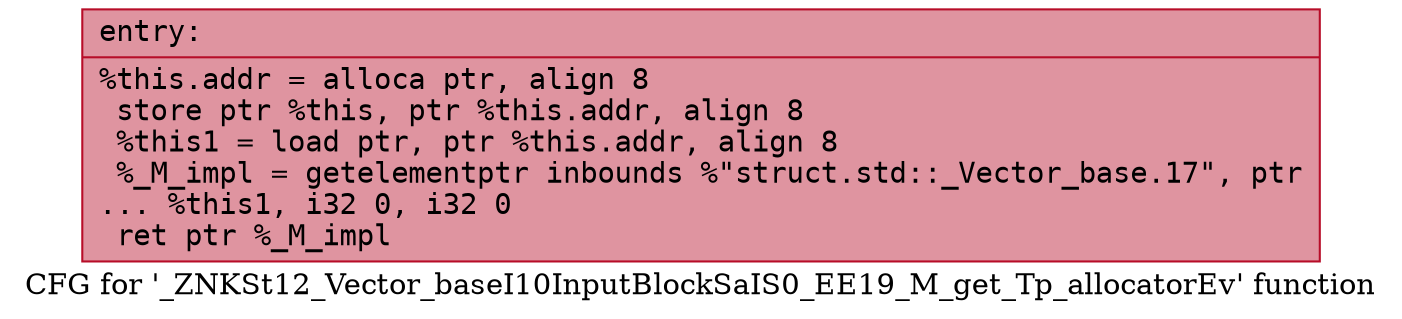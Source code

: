 digraph "CFG for '_ZNKSt12_Vector_baseI10InputBlockSaIS0_EE19_M_get_Tp_allocatorEv' function" {
	label="CFG for '_ZNKSt12_Vector_baseI10InputBlockSaIS0_EE19_M_get_Tp_allocatorEv' function";

	Node0x562c4e569dc0 [shape=record,color="#b70d28ff", style=filled, fillcolor="#b70d2870" fontname="Courier",label="{entry:\l|  %this.addr = alloca ptr, align 8\l  store ptr %this, ptr %this.addr, align 8\l  %this1 = load ptr, ptr %this.addr, align 8\l  %_M_impl = getelementptr inbounds %\"struct.std::_Vector_base.17\", ptr\l... %this1, i32 0, i32 0\l  ret ptr %_M_impl\l}"];
}

